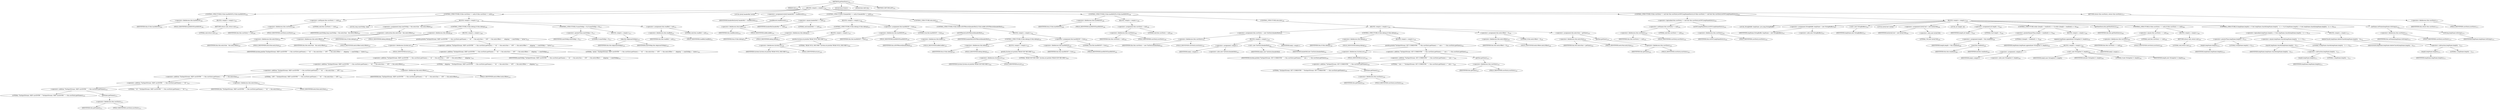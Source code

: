 digraph "getNextEntry" {  
"330" [label = <(METHOD,getNextEntry)<SUB>201</SUB>> ]
"29" [label = <(PARAM,this)<SUB>201</SUB>> ]
"331" [label = <(BLOCK,&lt;empty&gt;,&lt;empty&gt;)<SUB>201</SUB>> ]
"332" [label = <(CONTROL_STRUCTURE,if (this.hasHitEOF),if (this.hasHitEOF))<SUB>202</SUB>> ]
"333" [label = <(&lt;operator&gt;.fieldAccess,this.hasHitEOF)<SUB>202</SUB>> ]
"28" [label = <(IDENTIFIER,this,if (this.hasHitEOF))<SUB>202</SUB>> ]
"334" [label = <(FIELD_IDENTIFIER,hasHitEOF,hasHitEOF)<SUB>202</SUB>> ]
"335" [label = <(BLOCK,&lt;empty&gt;,&lt;empty&gt;)<SUB>202</SUB>> ]
"336" [label = <(RETURN,return null;,return null;)<SUB>203</SUB>> ]
"337" [label = <(LITERAL,null,return null;)<SUB>203</SUB>> ]
"338" [label = <(CONTROL_STRUCTURE,if (this.currEntry != null),if (this.currEntry != null))<SUB>206</SUB>> ]
"339" [label = <(&lt;operator&gt;.notEquals,this.currEntry != null)<SUB>206</SUB>> ]
"340" [label = <(&lt;operator&gt;.fieldAccess,this.currEntry)<SUB>206</SUB>> ]
"30" [label = <(IDENTIFIER,this,this.currEntry != null)<SUB>206</SUB>> ]
"341" [label = <(FIELD_IDENTIFIER,currEntry,currEntry)<SUB>206</SUB>> ]
"342" [label = <(LITERAL,null,this.currEntry != null)<SUB>206</SUB>> ]
"343" [label = <(BLOCK,&lt;empty&gt;,&lt;empty&gt;)<SUB>206</SUB>> ]
"344" [label = <(LOCAL,long numToSkip: long)> ]
"345" [label = <(&lt;operator&gt;.assignment,long numToSkip = this.entrySize - this.entryOffset)<SUB>207</SUB>> ]
"346" [label = <(IDENTIFIER,numToSkip,long numToSkip = this.entrySize - this.entryOffset)<SUB>207</SUB>> ]
"347" [label = <(&lt;operator&gt;.subtraction,this.entrySize - this.entryOffset)<SUB>207</SUB>> ]
"348" [label = <(&lt;operator&gt;.fieldAccess,this.entrySize)<SUB>207</SUB>> ]
"31" [label = <(IDENTIFIER,this,this.entrySize - this.entryOffset)<SUB>207</SUB>> ]
"349" [label = <(FIELD_IDENTIFIER,entrySize,entrySize)<SUB>207</SUB>> ]
"350" [label = <(&lt;operator&gt;.fieldAccess,this.entryOffset)<SUB>207</SUB>> ]
"32" [label = <(IDENTIFIER,this,this.entrySize - this.entryOffset)<SUB>207</SUB>> ]
"351" [label = <(FIELD_IDENTIFIER,entryOffset,entryOffset)<SUB>207</SUB>> ]
"352" [label = <(CONTROL_STRUCTURE,if (this.debug),if (this.debug))<SUB>209</SUB>> ]
"353" [label = <(&lt;operator&gt;.fieldAccess,this.debug)<SUB>209</SUB>> ]
"33" [label = <(IDENTIFIER,this,if (this.debug))<SUB>209</SUB>> ]
"354" [label = <(FIELD_IDENTIFIER,debug,debug)<SUB>209</SUB>> ]
"355" [label = <(BLOCK,&lt;empty&gt;,&lt;empty&gt;)<SUB>209</SUB>> ]
"356" [label = <(println,println(&quot;TarInputStream: SKIP currENTRY '&quot; + this.currEntry.getName() + &quot;' SZ &quot; + this.entrySize + &quot; OFF &quot; + this.entryOffset + &quot;  skipping &quot; + numToSkip + &quot; bytes&quot;))<SUB>210</SUB>> ]
"357" [label = <(&lt;operator&gt;.fieldAccess,System.err)<SUB>210</SUB>> ]
"358" [label = <(IDENTIFIER,System,println(&quot;TarInputStream: SKIP currENTRY '&quot; + this.currEntry.getName() + &quot;' SZ &quot; + this.entrySize + &quot; OFF &quot; + this.entryOffset + &quot;  skipping &quot; + numToSkip + &quot; bytes&quot;))<SUB>210</SUB>> ]
"359" [label = <(FIELD_IDENTIFIER,err,err)<SUB>210</SUB>> ]
"360" [label = <(&lt;operator&gt;.addition,&quot;TarInputStream: SKIP currENTRY '&quot; + this.currEntry.getName() + &quot;' SZ &quot; + this.entrySize + &quot; OFF &quot; + this.entryOffset + &quot;  skipping &quot; + numToSkip + &quot; bytes&quot;)<SUB>210</SUB>> ]
"361" [label = <(&lt;operator&gt;.addition,&quot;TarInputStream: SKIP currENTRY '&quot; + this.currEntry.getName() + &quot;' SZ &quot; + this.entrySize + &quot; OFF &quot; + this.entryOffset + &quot;  skipping &quot; + numToSkip)<SUB>210</SUB>> ]
"362" [label = <(&lt;operator&gt;.addition,&quot;TarInputStream: SKIP currENTRY '&quot; + this.currEntry.getName() + &quot;' SZ &quot; + this.entrySize + &quot; OFF &quot; + this.entryOffset + &quot;  skipping &quot;)<SUB>210</SUB>> ]
"363" [label = <(&lt;operator&gt;.addition,&quot;TarInputStream: SKIP currENTRY '&quot; + this.currEntry.getName() + &quot;' SZ &quot; + this.entrySize + &quot; OFF &quot; + this.entryOffset)<SUB>210</SUB>> ]
"364" [label = <(&lt;operator&gt;.addition,&quot;TarInputStream: SKIP currENTRY '&quot; + this.currEntry.getName() + &quot;' SZ &quot; + this.entrySize + &quot; OFF &quot;)<SUB>210</SUB>> ]
"365" [label = <(&lt;operator&gt;.addition,&quot;TarInputStream: SKIP currENTRY '&quot; + this.currEntry.getName() + &quot;' SZ &quot; + this.entrySize)<SUB>210</SUB>> ]
"366" [label = <(&lt;operator&gt;.addition,&quot;TarInputStream: SKIP currENTRY '&quot; + this.currEntry.getName() + &quot;' SZ &quot;)<SUB>210</SUB>> ]
"367" [label = <(&lt;operator&gt;.addition,&quot;TarInputStream: SKIP currENTRY '&quot; + this.currEntry.getName())<SUB>210</SUB>> ]
"368" [label = <(LITERAL,&quot;TarInputStream: SKIP currENTRY '&quot;,&quot;TarInputStream: SKIP currENTRY '&quot; + this.currEntry.getName())<SUB>210</SUB>> ]
"369" [label = <(getName,getName())<SUB>211</SUB>> ]
"370" [label = <(&lt;operator&gt;.fieldAccess,this.currEntry)<SUB>211</SUB>> ]
"34" [label = <(IDENTIFIER,this,getName())<SUB>211</SUB>> ]
"371" [label = <(FIELD_IDENTIFIER,currEntry,currEntry)<SUB>211</SUB>> ]
"372" [label = <(LITERAL,&quot;' SZ &quot;,&quot;TarInputStream: SKIP currENTRY '&quot; + this.currEntry.getName() + &quot;' SZ &quot;)<SUB>211</SUB>> ]
"373" [label = <(&lt;operator&gt;.fieldAccess,this.entrySize)<SUB>212</SUB>> ]
"35" [label = <(IDENTIFIER,this,&quot;TarInputStream: SKIP currENTRY '&quot; + this.currEntry.getName() + &quot;' SZ &quot; + this.entrySize)<SUB>212</SUB>> ]
"374" [label = <(FIELD_IDENTIFIER,entrySize,entrySize)<SUB>212</SUB>> ]
"375" [label = <(LITERAL,&quot; OFF &quot;,&quot;TarInputStream: SKIP currENTRY '&quot; + this.currEntry.getName() + &quot;' SZ &quot; + this.entrySize + &quot; OFF &quot;)<SUB>212</SUB>> ]
"376" [label = <(&lt;operator&gt;.fieldAccess,this.entryOffset)<SUB>213</SUB>> ]
"36" [label = <(IDENTIFIER,this,&quot;TarInputStream: SKIP currENTRY '&quot; + this.currEntry.getName() + &quot;' SZ &quot; + this.entrySize + &quot; OFF &quot; + this.entryOffset)<SUB>213</SUB>> ]
"377" [label = <(FIELD_IDENTIFIER,entryOffset,entryOffset)<SUB>213</SUB>> ]
"378" [label = <(LITERAL,&quot;  skipping &quot;,&quot;TarInputStream: SKIP currENTRY '&quot; + this.currEntry.getName() + &quot;' SZ &quot; + this.entrySize + &quot; OFF &quot; + this.entryOffset + &quot;  skipping &quot;)<SUB>213</SUB>> ]
"379" [label = <(IDENTIFIER,numToSkip,&quot;TarInputStream: SKIP currENTRY '&quot; + this.currEntry.getName() + &quot;' SZ &quot; + this.entrySize + &quot; OFF &quot; + this.entryOffset + &quot;  skipping &quot; + numToSkip)<SUB>214</SUB>> ]
"380" [label = <(LITERAL,&quot; bytes&quot;,&quot;TarInputStream: SKIP currENTRY '&quot; + this.currEntry.getName() + &quot;' SZ &quot; + this.entrySize + &quot; OFF &quot; + this.entryOffset + &quot;  skipping &quot; + numToSkip + &quot; bytes&quot;)<SUB>214</SUB>> ]
"381" [label = <(CONTROL_STRUCTURE,if (numToSkip &gt; 0),if (numToSkip &gt; 0))<SUB>217</SUB>> ]
"382" [label = <(&lt;operator&gt;.greaterThan,numToSkip &gt; 0)<SUB>217</SUB>> ]
"383" [label = <(IDENTIFIER,numToSkip,numToSkip &gt; 0)<SUB>217</SUB>> ]
"384" [label = <(LITERAL,0,numToSkip &gt; 0)<SUB>217</SUB>> ]
"385" [label = <(BLOCK,&lt;empty&gt;,&lt;empty&gt;)<SUB>217</SUB>> ]
"386" [label = <(skip,this.skip(numToSkip))<SUB>218</SUB>> ]
"37" [label = <(IDENTIFIER,this,this.skip(numToSkip))<SUB>218</SUB>> ]
"387" [label = <(IDENTIFIER,numToSkip,this.skip(numToSkip))<SUB>218</SUB>> ]
"388" [label = <(&lt;operator&gt;.assignment,this.readBuf = null)<SUB>221</SUB>> ]
"389" [label = <(&lt;operator&gt;.fieldAccess,this.readBuf)<SUB>221</SUB>> ]
"38" [label = <(IDENTIFIER,this,this.readBuf = null)<SUB>221</SUB>> ]
"390" [label = <(FIELD_IDENTIFIER,readBuf,readBuf)<SUB>221</SUB>> ]
"391" [label = <(LITERAL,null,this.readBuf = null)<SUB>221</SUB>> ]
"392" [label = <(LOCAL,byte[] headerBuf: byte[])> ]
"393" [label = <(&lt;operator&gt;.assignment,byte[] headerBuf = readRecord())<SUB>224</SUB>> ]
"394" [label = <(IDENTIFIER,headerBuf,byte[] headerBuf = readRecord())<SUB>224</SUB>> ]
"395" [label = <(readRecord,readRecord())<SUB>224</SUB>> ]
"396" [label = <(&lt;operator&gt;.fieldAccess,this.buffer)<SUB>224</SUB>> ]
"39" [label = <(IDENTIFIER,this,readRecord())<SUB>224</SUB>> ]
"397" [label = <(FIELD_IDENTIFIER,buffer,buffer)<SUB>224</SUB>> ]
"398" [label = <(CONTROL_STRUCTURE,if (headerBuf == null),if (headerBuf == null))<SUB>226</SUB>> ]
"399" [label = <(&lt;operator&gt;.equals,headerBuf == null)<SUB>226</SUB>> ]
"400" [label = <(IDENTIFIER,headerBuf,headerBuf == null)<SUB>226</SUB>> ]
"401" [label = <(LITERAL,null,headerBuf == null)<SUB>226</SUB>> ]
"402" [label = <(BLOCK,&lt;empty&gt;,&lt;empty&gt;)<SUB>226</SUB>> ]
"403" [label = <(CONTROL_STRUCTURE,if (this.debug),if (this.debug))<SUB>227</SUB>> ]
"404" [label = <(&lt;operator&gt;.fieldAccess,this.debug)<SUB>227</SUB>> ]
"40" [label = <(IDENTIFIER,this,if (this.debug))<SUB>227</SUB>> ]
"405" [label = <(FIELD_IDENTIFIER,debug,debug)<SUB>227</SUB>> ]
"406" [label = <(BLOCK,&lt;empty&gt;,&lt;empty&gt;)<SUB>227</SUB>> ]
"407" [label = <(println,System.err.println(&quot;READ NULL RECORD&quot;))<SUB>228</SUB>> ]
"408" [label = <(&lt;operator&gt;.fieldAccess,System.err)<SUB>228</SUB>> ]
"409" [label = <(IDENTIFIER,System,System.err.println(&quot;READ NULL RECORD&quot;))<SUB>228</SUB>> ]
"410" [label = <(FIELD_IDENTIFIER,err,err)<SUB>228</SUB>> ]
"411" [label = <(LITERAL,&quot;READ NULL RECORD&quot;,System.err.println(&quot;READ NULL RECORD&quot;))<SUB>228</SUB>> ]
"412" [label = <(&lt;operator&gt;.assignment,this.hasHitEOF = true)<SUB>230</SUB>> ]
"413" [label = <(&lt;operator&gt;.fieldAccess,this.hasHitEOF)<SUB>230</SUB>> ]
"41" [label = <(IDENTIFIER,this,this.hasHitEOF = true)<SUB>230</SUB>> ]
"414" [label = <(FIELD_IDENTIFIER,hasHitEOF,hasHitEOF)<SUB>230</SUB>> ]
"415" [label = <(LITERAL,true,this.hasHitEOF = true)<SUB>230</SUB>> ]
"416" [label = <(CONTROL_STRUCTURE,else,else)<SUB>231</SUB>> ]
"417" [label = <(CONTROL_STRUCTURE,if (this.buffer.isEOFRecord(headerBuf)),if (this.buffer.isEOFRecord(headerBuf)))<SUB>231</SUB>> ]
"418" [label = <(isEOFRecord,isEOFRecord(headerBuf))<SUB>231</SUB>> ]
"419" [label = <(&lt;operator&gt;.fieldAccess,this.buffer)<SUB>231</SUB>> ]
"42" [label = <(IDENTIFIER,this,isEOFRecord(headerBuf))<SUB>231</SUB>> ]
"420" [label = <(FIELD_IDENTIFIER,buffer,buffer)<SUB>231</SUB>> ]
"421" [label = <(IDENTIFIER,headerBuf,isEOFRecord(headerBuf))<SUB>231</SUB>> ]
"422" [label = <(BLOCK,&lt;empty&gt;,&lt;empty&gt;)<SUB>231</SUB>> ]
"423" [label = <(CONTROL_STRUCTURE,if (this.debug),if (this.debug))<SUB>232</SUB>> ]
"424" [label = <(&lt;operator&gt;.fieldAccess,this.debug)<SUB>232</SUB>> ]
"43" [label = <(IDENTIFIER,this,if (this.debug))<SUB>232</SUB>> ]
"425" [label = <(FIELD_IDENTIFIER,debug,debug)<SUB>232</SUB>> ]
"426" [label = <(BLOCK,&lt;empty&gt;,&lt;empty&gt;)<SUB>232</SUB>> ]
"427" [label = <(println,System.err.println(&quot;READ EOF RECORD&quot;))<SUB>233</SUB>> ]
"428" [label = <(&lt;operator&gt;.fieldAccess,System.err)<SUB>233</SUB>> ]
"429" [label = <(IDENTIFIER,System,System.err.println(&quot;READ EOF RECORD&quot;))<SUB>233</SUB>> ]
"430" [label = <(FIELD_IDENTIFIER,err,err)<SUB>233</SUB>> ]
"431" [label = <(LITERAL,&quot;READ EOF RECORD&quot;,System.err.println(&quot;READ EOF RECORD&quot;))<SUB>233</SUB>> ]
"432" [label = <(&lt;operator&gt;.assignment,this.hasHitEOF = true)<SUB>235</SUB>> ]
"433" [label = <(&lt;operator&gt;.fieldAccess,this.hasHitEOF)<SUB>235</SUB>> ]
"44" [label = <(IDENTIFIER,this,this.hasHitEOF = true)<SUB>235</SUB>> ]
"434" [label = <(FIELD_IDENTIFIER,hasHitEOF,hasHitEOF)<SUB>235</SUB>> ]
"435" [label = <(LITERAL,true,this.hasHitEOF = true)<SUB>235</SUB>> ]
"436" [label = <(CONTROL_STRUCTURE,if (this.hasHitEOF),if (this.hasHitEOF))<SUB>238</SUB>> ]
"437" [label = <(&lt;operator&gt;.fieldAccess,this.hasHitEOF)<SUB>238</SUB>> ]
"45" [label = <(IDENTIFIER,this,if (this.hasHitEOF))<SUB>238</SUB>> ]
"438" [label = <(FIELD_IDENTIFIER,hasHitEOF,hasHitEOF)<SUB>238</SUB>> ]
"439" [label = <(BLOCK,&lt;empty&gt;,&lt;empty&gt;)<SUB>238</SUB>> ]
"440" [label = <(&lt;operator&gt;.assignment,this.currEntry = null)<SUB>239</SUB>> ]
"441" [label = <(&lt;operator&gt;.fieldAccess,this.currEntry)<SUB>239</SUB>> ]
"46" [label = <(IDENTIFIER,this,this.currEntry = null)<SUB>239</SUB>> ]
"442" [label = <(FIELD_IDENTIFIER,currEntry,currEntry)<SUB>239</SUB>> ]
"443" [label = <(LITERAL,null,this.currEntry = null)<SUB>239</SUB>> ]
"444" [label = <(CONTROL_STRUCTURE,else,else)<SUB>240</SUB>> ]
"445" [label = <(BLOCK,&lt;empty&gt;,&lt;empty&gt;)<SUB>240</SUB>> ]
"446" [label = <(&lt;operator&gt;.assignment,this.currEntry = new TarEntry(headerBuf))<SUB>241</SUB>> ]
"447" [label = <(&lt;operator&gt;.fieldAccess,this.currEntry)<SUB>241</SUB>> ]
"47" [label = <(IDENTIFIER,this,this.currEntry = new TarEntry(headerBuf))<SUB>241</SUB>> ]
"448" [label = <(FIELD_IDENTIFIER,currEntry,currEntry)<SUB>241</SUB>> ]
"449" [label = <(BLOCK,&lt;empty&gt;,&lt;empty&gt;)<SUB>241</SUB>> ]
"450" [label = <(&lt;operator&gt;.assignment,&lt;empty&gt;)> ]
"451" [label = <(IDENTIFIER,$obj1,&lt;empty&gt;)> ]
"452" [label = <(&lt;operator&gt;.alloc,new TarEntry(headerBuf))<SUB>241</SUB>> ]
"453" [label = <(&lt;init&gt;,new TarEntry(headerBuf))<SUB>241</SUB>> ]
"454" [label = <(IDENTIFIER,$obj1,new TarEntry(headerBuf))> ]
"455" [label = <(IDENTIFIER,headerBuf,new TarEntry(headerBuf))<SUB>241</SUB>> ]
"456" [label = <(IDENTIFIER,$obj1,&lt;empty&gt;)> ]
"457" [label = <(CONTROL_STRUCTURE,if (this.debug),if (this.debug))<SUB>243</SUB>> ]
"458" [label = <(&lt;operator&gt;.fieldAccess,this.debug)<SUB>243</SUB>> ]
"48" [label = <(IDENTIFIER,this,if (this.debug))<SUB>243</SUB>> ]
"459" [label = <(FIELD_IDENTIFIER,debug,debug)<SUB>243</SUB>> ]
"460" [label = <(BLOCK,&lt;empty&gt;,&lt;empty&gt;)<SUB>243</SUB>> ]
"461" [label = <(println,println(&quot;TarInputStream: SET CURRENTRY '&quot; + this.currEntry.getName() + &quot;' size = &quot; + this.currEntry.getSize()))<SUB>244</SUB>> ]
"462" [label = <(&lt;operator&gt;.fieldAccess,System.err)<SUB>244</SUB>> ]
"463" [label = <(IDENTIFIER,System,println(&quot;TarInputStream: SET CURRENTRY '&quot; + this.currEntry.getName() + &quot;' size = &quot; + this.currEntry.getSize()))<SUB>244</SUB>> ]
"464" [label = <(FIELD_IDENTIFIER,err,err)<SUB>244</SUB>> ]
"465" [label = <(&lt;operator&gt;.addition,&quot;TarInputStream: SET CURRENTRY '&quot; + this.currEntry.getName() + &quot;' size = &quot; + this.currEntry.getSize())<SUB>244</SUB>> ]
"466" [label = <(&lt;operator&gt;.addition,&quot;TarInputStream: SET CURRENTRY '&quot; + this.currEntry.getName() + &quot;' size = &quot;)<SUB>244</SUB>> ]
"467" [label = <(&lt;operator&gt;.addition,&quot;TarInputStream: SET CURRENTRY '&quot; + this.currEntry.getName())<SUB>244</SUB>> ]
"468" [label = <(LITERAL,&quot;TarInputStream: SET CURRENTRY '&quot;,&quot;TarInputStream: SET CURRENTRY '&quot; + this.currEntry.getName())<SUB>244</SUB>> ]
"469" [label = <(getName,getName())<SUB>245</SUB>> ]
"470" [label = <(&lt;operator&gt;.fieldAccess,this.currEntry)<SUB>245</SUB>> ]
"49" [label = <(IDENTIFIER,this,getName())<SUB>245</SUB>> ]
"471" [label = <(FIELD_IDENTIFIER,currEntry,currEntry)<SUB>245</SUB>> ]
"472" [label = <(LITERAL,&quot;' size = &quot;,&quot;TarInputStream: SET CURRENTRY '&quot; + this.currEntry.getName() + &quot;' size = &quot;)<SUB>246</SUB>> ]
"473" [label = <(getSize,getSize())<SUB>247</SUB>> ]
"474" [label = <(&lt;operator&gt;.fieldAccess,this.currEntry)<SUB>247</SUB>> ]
"50" [label = <(IDENTIFIER,this,getSize())<SUB>247</SUB>> ]
"475" [label = <(FIELD_IDENTIFIER,currEntry,currEntry)<SUB>247</SUB>> ]
"476" [label = <(&lt;operator&gt;.assignment,this.entryOffset = 0)<SUB>250</SUB>> ]
"477" [label = <(&lt;operator&gt;.fieldAccess,this.entryOffset)<SUB>250</SUB>> ]
"51" [label = <(IDENTIFIER,this,this.entryOffset = 0)<SUB>250</SUB>> ]
"478" [label = <(FIELD_IDENTIFIER,entryOffset,entryOffset)<SUB>250</SUB>> ]
"479" [label = <(LITERAL,0,this.entryOffset = 0)<SUB>250</SUB>> ]
"480" [label = <(&lt;operator&gt;.assignment,this.entrySize = getSize())<SUB>252</SUB>> ]
"481" [label = <(&lt;operator&gt;.fieldAccess,this.entrySize)<SUB>252</SUB>> ]
"52" [label = <(IDENTIFIER,this,this.entrySize = getSize())<SUB>252</SUB>> ]
"482" [label = <(FIELD_IDENTIFIER,entrySize,entrySize)<SUB>252</SUB>> ]
"483" [label = <(getSize,getSize())<SUB>252</SUB>> ]
"484" [label = <(&lt;operator&gt;.fieldAccess,this.currEntry)<SUB>252</SUB>> ]
"53" [label = <(IDENTIFIER,this,getSize())<SUB>252</SUB>> ]
"485" [label = <(FIELD_IDENTIFIER,currEntry,currEntry)<SUB>252</SUB>> ]
"486" [label = <(CONTROL_STRUCTURE,if (this.currEntry != null &amp;&amp; this.currEntry.isGNULongNameEntry()),if (this.currEntry != null &amp;&amp; this.currEntry.isGNULongNameEntry()))<SUB>255</SUB>> ]
"487" [label = <(&lt;operator&gt;.logicalAnd,this.currEntry != null &amp;&amp; this.currEntry.isGNULongNameEntry())<SUB>255</SUB>> ]
"488" [label = <(&lt;operator&gt;.notEquals,this.currEntry != null)<SUB>255</SUB>> ]
"489" [label = <(&lt;operator&gt;.fieldAccess,this.currEntry)<SUB>255</SUB>> ]
"54" [label = <(IDENTIFIER,this,this.currEntry != null)<SUB>255</SUB>> ]
"490" [label = <(FIELD_IDENTIFIER,currEntry,currEntry)<SUB>255</SUB>> ]
"491" [label = <(LITERAL,null,this.currEntry != null)<SUB>255</SUB>> ]
"492" [label = <(isGNULongNameEntry,isGNULongNameEntry())<SUB>255</SUB>> ]
"493" [label = <(&lt;operator&gt;.fieldAccess,this.currEntry)<SUB>255</SUB>> ]
"55" [label = <(IDENTIFIER,this,isGNULongNameEntry())<SUB>255</SUB>> ]
"494" [label = <(FIELD_IDENTIFIER,currEntry,currEntry)<SUB>255</SUB>> ]
"495" [label = <(BLOCK,&lt;empty&gt;,&lt;empty&gt;)<SUB>255</SUB>> ]
"57" [label = <(LOCAL,StringBuffer longName: java.lang.StringBuffer)> ]
"496" [label = <(&lt;operator&gt;.assignment,StringBuffer longName = new StringBuffer())<SUB>257</SUB>> ]
"497" [label = <(IDENTIFIER,longName,StringBuffer longName = new StringBuffer())<SUB>257</SUB>> ]
"498" [label = <(&lt;operator&gt;.alloc,new StringBuffer())<SUB>257</SUB>> ]
"499" [label = <(&lt;init&gt;,new StringBuffer())<SUB>257</SUB>> ]
"56" [label = <(IDENTIFIER,longName,new StringBuffer())<SUB>257</SUB>> ]
"500" [label = <(LOCAL,byte[] buf: byte[])> ]
"501" [label = <(&lt;operator&gt;.assignment,byte[] buf = new byte[256])<SUB>258</SUB>> ]
"502" [label = <(IDENTIFIER,buf,byte[] buf = new byte[256])<SUB>258</SUB>> ]
"503" [label = <(&lt;operator&gt;.alloc,new byte[256])> ]
"504" [label = <(LITERAL,256,new byte[256])<SUB>258</SUB>> ]
"505" [label = <(LOCAL,int length: int)> ]
"506" [label = <(&lt;operator&gt;.assignment,int length = 0)<SUB>259</SUB>> ]
"507" [label = <(IDENTIFIER,length,int length = 0)<SUB>259</SUB>> ]
"508" [label = <(LITERAL,0,int length = 0)<SUB>259</SUB>> ]
"509" [label = <(CONTROL_STRUCTURE,while ((length = read(buf)) &gt;= 0),while ((length = read(buf)) &gt;= 0))<SUB>260</SUB>> ]
"510" [label = <(&lt;operator&gt;.greaterEqualsThan,(length = read(buf)) &gt;= 0)<SUB>260</SUB>> ]
"511" [label = <(&lt;operator&gt;.assignment,length = this.read(buf))<SUB>260</SUB>> ]
"512" [label = <(IDENTIFIER,length,length = this.read(buf))<SUB>260</SUB>> ]
"513" [label = <(read,this.read(buf))<SUB>260</SUB>> ]
"58" [label = <(IDENTIFIER,this,this.read(buf))<SUB>260</SUB>> ]
"514" [label = <(IDENTIFIER,buf,this.read(buf))<SUB>260</SUB>> ]
"515" [label = <(LITERAL,0,(length = read(buf)) &gt;= 0)<SUB>260</SUB>> ]
"516" [label = <(BLOCK,&lt;empty&gt;,&lt;empty&gt;)<SUB>260</SUB>> ]
"517" [label = <(append,longName.append(new String(buf, 0, length)))<SUB>261</SUB>> ]
"518" [label = <(IDENTIFIER,longName,longName.append(new String(buf, 0, length)))<SUB>261</SUB>> ]
"519" [label = <(BLOCK,&lt;empty&gt;,&lt;empty&gt;)<SUB>261</SUB>> ]
"520" [label = <(&lt;operator&gt;.assignment,&lt;empty&gt;)> ]
"521" [label = <(IDENTIFIER,$obj3,&lt;empty&gt;)> ]
"522" [label = <(&lt;operator&gt;.alloc,new String(buf, 0, length))<SUB>261</SUB>> ]
"523" [label = <(&lt;init&gt;,new String(buf, 0, length))<SUB>261</SUB>> ]
"524" [label = <(IDENTIFIER,$obj3,new String(buf, 0, length))> ]
"525" [label = <(IDENTIFIER,buf,new String(buf, 0, length))<SUB>261</SUB>> ]
"526" [label = <(LITERAL,0,new String(buf, 0, length))<SUB>261</SUB>> ]
"527" [label = <(IDENTIFIER,length,new String(buf, 0, length))<SUB>261</SUB>> ]
"528" [label = <(IDENTIFIER,$obj3,&lt;empty&gt;)> ]
"529" [label = <(getNextEntry,this.getNextEntry())<SUB>263</SUB>> ]
"59" [label = <(IDENTIFIER,this,this.getNextEntry())<SUB>263</SUB>> ]
"530" [label = <(CONTROL_STRUCTURE,if (this.currEntry == null),if (this.currEntry == null))<SUB>264</SUB>> ]
"531" [label = <(&lt;operator&gt;.equals,this.currEntry == null)<SUB>264</SUB>> ]
"532" [label = <(&lt;operator&gt;.fieldAccess,this.currEntry)<SUB>264</SUB>> ]
"60" [label = <(IDENTIFIER,this,this.currEntry == null)<SUB>264</SUB>> ]
"533" [label = <(FIELD_IDENTIFIER,currEntry,currEntry)<SUB>264</SUB>> ]
"534" [label = <(LITERAL,null,this.currEntry == null)<SUB>264</SUB>> ]
"535" [label = <(BLOCK,&lt;empty&gt;,&lt;empty&gt;)<SUB>264</SUB>> ]
"536" [label = <(RETURN,return null;,return null;)<SUB>267</SUB>> ]
"537" [label = <(LITERAL,null,return null;)<SUB>267</SUB>> ]
"538" [label = <(CONTROL_STRUCTURE,if (longName.length() &gt; 0 &amp;&amp; longName.charAt(longName.length() - 1) == 0),if (longName.length() &gt; 0 &amp;&amp; longName.charAt(longName.length() - 1) == 0))<SUB>270</SUB>> ]
"539" [label = <(&lt;operator&gt;.logicalAnd,longName.length() &gt; 0 &amp;&amp; longName.charAt(longName.length() - 1) == 0)<SUB>270</SUB>> ]
"540" [label = <(&lt;operator&gt;.greaterThan,longName.length() &gt; 0)<SUB>270</SUB>> ]
"541" [label = <(length,longName.length())<SUB>270</SUB>> ]
"542" [label = <(IDENTIFIER,longName,longName.length())<SUB>270</SUB>> ]
"543" [label = <(LITERAL,0,longName.length() &gt; 0)<SUB>270</SUB>> ]
"544" [label = <(&lt;operator&gt;.equals,longName.charAt(longName.length() - 1) == 0)<SUB>271</SUB>> ]
"545" [label = <(charAt,longName.charAt(longName.length() - 1))<SUB>271</SUB>> ]
"546" [label = <(IDENTIFIER,longName,longName.charAt(longName.length() - 1))<SUB>271</SUB>> ]
"547" [label = <(&lt;operator&gt;.subtraction,longName.length() - 1)<SUB>271</SUB>> ]
"548" [label = <(length,longName.length())<SUB>271</SUB>> ]
"549" [label = <(IDENTIFIER,longName,longName.length())<SUB>271</SUB>> ]
"550" [label = <(LITERAL,1,longName.length() - 1)<SUB>271</SUB>> ]
"551" [label = <(LITERAL,0,longName.charAt(longName.length() - 1) == 0)<SUB>271</SUB>> ]
"552" [label = <(BLOCK,&lt;empty&gt;,&lt;empty&gt;)<SUB>271</SUB>> ]
"553" [label = <(deleteCharAt,longName.deleteCharAt(longName.length() - 1))<SUB>272</SUB>> ]
"554" [label = <(IDENTIFIER,longName,longName.deleteCharAt(longName.length() - 1))<SUB>272</SUB>> ]
"555" [label = <(&lt;operator&gt;.subtraction,longName.length() - 1)<SUB>272</SUB>> ]
"556" [label = <(length,longName.length())<SUB>272</SUB>> ]
"557" [label = <(IDENTIFIER,longName,longName.length())<SUB>272</SUB>> ]
"558" [label = <(LITERAL,1,longName.length() - 1)<SUB>272</SUB>> ]
"559" [label = <(setName,setName(longName.toString()))<SUB>274</SUB>> ]
"560" [label = <(&lt;operator&gt;.fieldAccess,this.currEntry)<SUB>274</SUB>> ]
"61" [label = <(IDENTIFIER,this,setName(longName.toString()))<SUB>274</SUB>> ]
"561" [label = <(FIELD_IDENTIFIER,currEntry,currEntry)<SUB>274</SUB>> ]
"562" [label = <(toString,longName.toString())<SUB>274</SUB>> ]
"563" [label = <(IDENTIFIER,longName,longName.toString())<SUB>274</SUB>> ]
"564" [label = <(RETURN,return this.currEntry;,return this.currEntry;)<SUB>277</SUB>> ]
"565" [label = <(&lt;operator&gt;.fieldAccess,this.currEntry)<SUB>277</SUB>> ]
"62" [label = <(IDENTIFIER,this,return this.currEntry;)<SUB>277</SUB>> ]
"566" [label = <(FIELD_IDENTIFIER,currEntry,currEntry)<SUB>277</SUB>> ]
"567" [label = <(MODIFIER,PUBLIC)> ]
"568" [label = <(MODIFIER,VIRTUAL)> ]
"569" [label = <(METHOD_RETURN,ANY)<SUB>201</SUB>> ]
  "330" -> "29" 
  "330" -> "331" 
  "330" -> "567" 
  "330" -> "568" 
  "330" -> "569" 
  "331" -> "332" 
  "331" -> "338" 
  "331" -> "392" 
  "331" -> "393" 
  "331" -> "398" 
  "331" -> "436" 
  "331" -> "486" 
  "331" -> "564" 
  "332" -> "333" 
  "332" -> "335" 
  "333" -> "28" 
  "333" -> "334" 
  "335" -> "336" 
  "336" -> "337" 
  "338" -> "339" 
  "338" -> "343" 
  "339" -> "340" 
  "339" -> "342" 
  "340" -> "30" 
  "340" -> "341" 
  "343" -> "344" 
  "343" -> "345" 
  "343" -> "352" 
  "343" -> "381" 
  "343" -> "388" 
  "345" -> "346" 
  "345" -> "347" 
  "347" -> "348" 
  "347" -> "350" 
  "348" -> "31" 
  "348" -> "349" 
  "350" -> "32" 
  "350" -> "351" 
  "352" -> "353" 
  "352" -> "355" 
  "353" -> "33" 
  "353" -> "354" 
  "355" -> "356" 
  "356" -> "357" 
  "356" -> "360" 
  "357" -> "358" 
  "357" -> "359" 
  "360" -> "361" 
  "360" -> "380" 
  "361" -> "362" 
  "361" -> "379" 
  "362" -> "363" 
  "362" -> "378" 
  "363" -> "364" 
  "363" -> "376" 
  "364" -> "365" 
  "364" -> "375" 
  "365" -> "366" 
  "365" -> "373" 
  "366" -> "367" 
  "366" -> "372" 
  "367" -> "368" 
  "367" -> "369" 
  "369" -> "370" 
  "370" -> "34" 
  "370" -> "371" 
  "373" -> "35" 
  "373" -> "374" 
  "376" -> "36" 
  "376" -> "377" 
  "381" -> "382" 
  "381" -> "385" 
  "382" -> "383" 
  "382" -> "384" 
  "385" -> "386" 
  "386" -> "37" 
  "386" -> "387" 
  "388" -> "389" 
  "388" -> "391" 
  "389" -> "38" 
  "389" -> "390" 
  "393" -> "394" 
  "393" -> "395" 
  "395" -> "396" 
  "396" -> "39" 
  "396" -> "397" 
  "398" -> "399" 
  "398" -> "402" 
  "398" -> "416" 
  "399" -> "400" 
  "399" -> "401" 
  "402" -> "403" 
  "402" -> "412" 
  "403" -> "404" 
  "403" -> "406" 
  "404" -> "40" 
  "404" -> "405" 
  "406" -> "407" 
  "407" -> "408" 
  "407" -> "411" 
  "408" -> "409" 
  "408" -> "410" 
  "412" -> "413" 
  "412" -> "415" 
  "413" -> "41" 
  "413" -> "414" 
  "416" -> "417" 
  "417" -> "418" 
  "417" -> "422" 
  "418" -> "419" 
  "418" -> "421" 
  "419" -> "42" 
  "419" -> "420" 
  "422" -> "423" 
  "422" -> "432" 
  "423" -> "424" 
  "423" -> "426" 
  "424" -> "43" 
  "424" -> "425" 
  "426" -> "427" 
  "427" -> "428" 
  "427" -> "431" 
  "428" -> "429" 
  "428" -> "430" 
  "432" -> "433" 
  "432" -> "435" 
  "433" -> "44" 
  "433" -> "434" 
  "436" -> "437" 
  "436" -> "439" 
  "436" -> "444" 
  "437" -> "45" 
  "437" -> "438" 
  "439" -> "440" 
  "440" -> "441" 
  "440" -> "443" 
  "441" -> "46" 
  "441" -> "442" 
  "444" -> "445" 
  "445" -> "446" 
  "445" -> "457" 
  "445" -> "476" 
  "445" -> "480" 
  "446" -> "447" 
  "446" -> "449" 
  "447" -> "47" 
  "447" -> "448" 
  "449" -> "450" 
  "449" -> "453" 
  "449" -> "456" 
  "450" -> "451" 
  "450" -> "452" 
  "453" -> "454" 
  "453" -> "455" 
  "457" -> "458" 
  "457" -> "460" 
  "458" -> "48" 
  "458" -> "459" 
  "460" -> "461" 
  "461" -> "462" 
  "461" -> "465" 
  "462" -> "463" 
  "462" -> "464" 
  "465" -> "466" 
  "465" -> "473" 
  "466" -> "467" 
  "466" -> "472" 
  "467" -> "468" 
  "467" -> "469" 
  "469" -> "470" 
  "470" -> "49" 
  "470" -> "471" 
  "473" -> "474" 
  "474" -> "50" 
  "474" -> "475" 
  "476" -> "477" 
  "476" -> "479" 
  "477" -> "51" 
  "477" -> "478" 
  "480" -> "481" 
  "480" -> "483" 
  "481" -> "52" 
  "481" -> "482" 
  "483" -> "484" 
  "484" -> "53" 
  "484" -> "485" 
  "486" -> "487" 
  "486" -> "495" 
  "487" -> "488" 
  "487" -> "492" 
  "488" -> "489" 
  "488" -> "491" 
  "489" -> "54" 
  "489" -> "490" 
  "492" -> "493" 
  "493" -> "55" 
  "493" -> "494" 
  "495" -> "57" 
  "495" -> "496" 
  "495" -> "499" 
  "495" -> "500" 
  "495" -> "501" 
  "495" -> "505" 
  "495" -> "506" 
  "495" -> "509" 
  "495" -> "529" 
  "495" -> "530" 
  "495" -> "538" 
  "495" -> "559" 
  "496" -> "497" 
  "496" -> "498" 
  "499" -> "56" 
  "501" -> "502" 
  "501" -> "503" 
  "503" -> "504" 
  "506" -> "507" 
  "506" -> "508" 
  "509" -> "510" 
  "509" -> "516" 
  "510" -> "511" 
  "510" -> "515" 
  "511" -> "512" 
  "511" -> "513" 
  "513" -> "58" 
  "513" -> "514" 
  "516" -> "517" 
  "517" -> "518" 
  "517" -> "519" 
  "519" -> "520" 
  "519" -> "523" 
  "519" -> "528" 
  "520" -> "521" 
  "520" -> "522" 
  "523" -> "524" 
  "523" -> "525" 
  "523" -> "526" 
  "523" -> "527" 
  "529" -> "59" 
  "530" -> "531" 
  "530" -> "535" 
  "531" -> "532" 
  "531" -> "534" 
  "532" -> "60" 
  "532" -> "533" 
  "535" -> "536" 
  "536" -> "537" 
  "538" -> "539" 
  "538" -> "552" 
  "539" -> "540" 
  "539" -> "544" 
  "540" -> "541" 
  "540" -> "543" 
  "541" -> "542" 
  "544" -> "545" 
  "544" -> "551" 
  "545" -> "546" 
  "545" -> "547" 
  "547" -> "548" 
  "547" -> "550" 
  "548" -> "549" 
  "552" -> "553" 
  "553" -> "554" 
  "553" -> "555" 
  "555" -> "556" 
  "555" -> "558" 
  "556" -> "557" 
  "559" -> "560" 
  "559" -> "562" 
  "560" -> "61" 
  "560" -> "561" 
  "562" -> "563" 
  "564" -> "565" 
  "565" -> "62" 
  "565" -> "566" 
}
